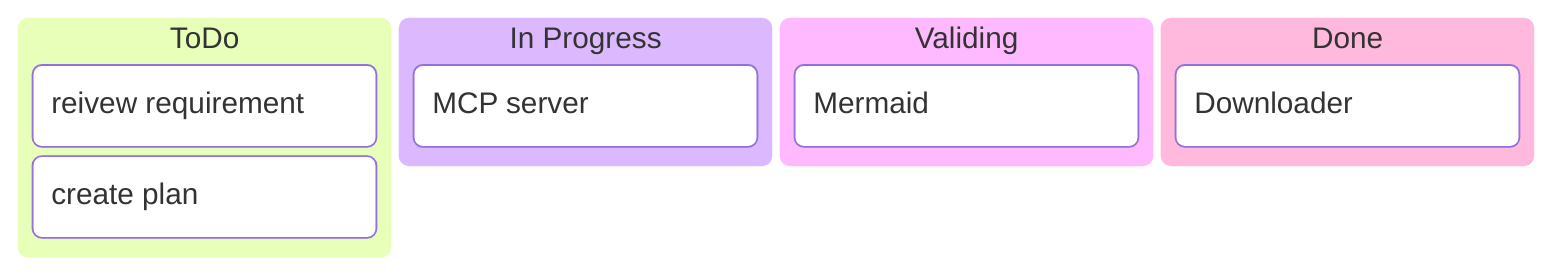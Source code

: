 kanban
    ToDo
        [reivew requirement]
        [create plan]
    In Progress
        [MCP server]
    Validing
        [Mermaid]
    Done
        [Downloader]